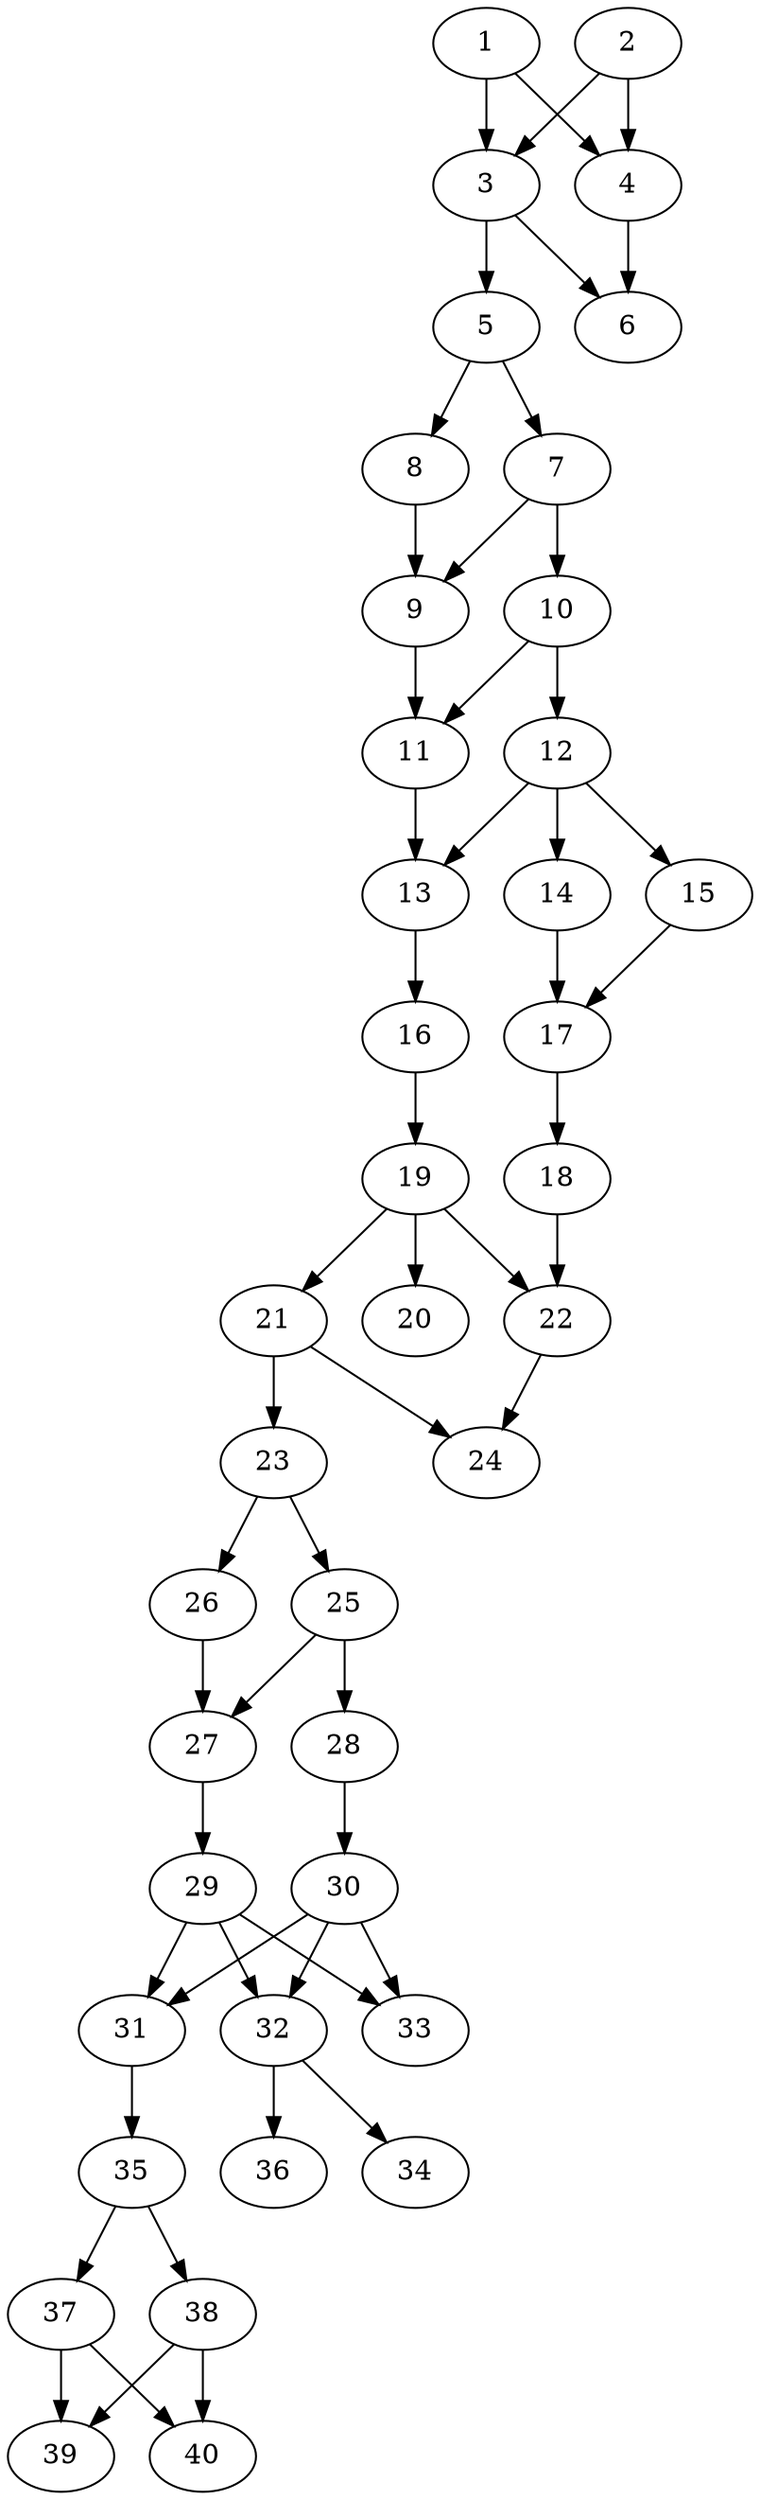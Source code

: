 // DAG automatically generated by daggen at Thu Oct  3 14:06:49 2019
// ./daggen --dot -n 40 --ccr 0.5 --fat 0.3 --regular 0.9 --density 0.7 --mindata 5242880 --maxdata 52428800 
digraph G {
  1 [size="23529472", alpha="0.02", expect_size="11764736"] 
  1 -> 3 [size ="11764736"]
  1 -> 4 [size ="11764736"]
  2 [size="85876736", alpha="0.08", expect_size="42938368"] 
  2 -> 3 [size ="42938368"]
  2 -> 4 [size ="42938368"]
  3 [size="61081600", alpha="0.11", expect_size="30540800"] 
  3 -> 5 [size ="30540800"]
  3 -> 6 [size ="30540800"]
  4 [size="55556096", alpha="0.15", expect_size="27778048"] 
  4 -> 6 [size ="27778048"]
  5 [size="31215616", alpha="0.02", expect_size="15607808"] 
  5 -> 7 [size ="15607808"]
  5 -> 8 [size ="15607808"]
  6 [size="39815168", alpha="0.09", expect_size="19907584"] 
  7 [size="73889792", alpha="0.17", expect_size="36944896"] 
  7 -> 9 [size ="36944896"]
  7 -> 10 [size ="36944896"]
  8 [size="98408448", alpha="0.06", expect_size="49204224"] 
  8 -> 9 [size ="49204224"]
  9 [size="37623808", alpha="0.08", expect_size="18811904"] 
  9 -> 11 [size ="18811904"]
  10 [size="91514880", alpha="0.13", expect_size="45757440"] 
  10 -> 11 [size ="45757440"]
  10 -> 12 [size ="45757440"]
  11 [size="67147776", alpha="0.00", expect_size="33573888"] 
  11 -> 13 [size ="33573888"]
  12 [size="77512704", alpha="0.16", expect_size="38756352"] 
  12 -> 13 [size ="38756352"]
  12 -> 14 [size ="38756352"]
  12 -> 15 [size ="38756352"]
  13 [size="23207936", alpha="0.16", expect_size="11603968"] 
  13 -> 16 [size ="11603968"]
  14 [size="76572672", alpha="0.15", expect_size="38286336"] 
  14 -> 17 [size ="38286336"]
  15 [size="52203520", alpha="0.01", expect_size="26101760"] 
  15 -> 17 [size ="26101760"]
  16 [size="63832064", alpha="0.10", expect_size="31916032"] 
  16 -> 19 [size ="31916032"]
  17 [size="12654592", alpha="0.12", expect_size="6327296"] 
  17 -> 18 [size ="6327296"]
  18 [size="93210624", alpha="0.12", expect_size="46605312"] 
  18 -> 22 [size ="46605312"]
  19 [size="25217024", alpha="0.20", expect_size="12608512"] 
  19 -> 20 [size ="12608512"]
  19 -> 21 [size ="12608512"]
  19 -> 22 [size ="12608512"]
  20 [size="64761856", alpha="0.18", expect_size="32380928"] 
  21 [size="30476288", alpha="0.19", expect_size="15238144"] 
  21 -> 23 [size ="15238144"]
  21 -> 24 [size ="15238144"]
  22 [size="31158272", alpha="0.16", expect_size="15579136"] 
  22 -> 24 [size ="15579136"]
  23 [size="104310784", alpha="0.03", expect_size="52155392"] 
  23 -> 25 [size ="52155392"]
  23 -> 26 [size ="52155392"]
  24 [size="84537344", alpha="0.01", expect_size="42268672"] 
  25 [size="61470720", alpha="0.02", expect_size="30735360"] 
  25 -> 27 [size ="30735360"]
  25 -> 28 [size ="30735360"]
  26 [size="65441792", alpha="0.10", expect_size="32720896"] 
  26 -> 27 [size ="32720896"]
  27 [size="20525056", alpha="0.11", expect_size="10262528"] 
  27 -> 29 [size ="10262528"]
  28 [size="76613632", alpha="0.11", expect_size="38306816"] 
  28 -> 30 [size ="38306816"]
  29 [size="40208384", alpha="0.17", expect_size="20104192"] 
  29 -> 31 [size ="20104192"]
  29 -> 32 [size ="20104192"]
  29 -> 33 [size ="20104192"]
  30 [size="38711296", alpha="0.20", expect_size="19355648"] 
  30 -> 31 [size ="19355648"]
  30 -> 32 [size ="19355648"]
  30 -> 33 [size ="19355648"]
  31 [size="28669952", alpha="0.14", expect_size="14334976"] 
  31 -> 35 [size ="14334976"]
  32 [size="23132160", alpha="0.03", expect_size="11566080"] 
  32 -> 34 [size ="11566080"]
  32 -> 36 [size ="11566080"]
  33 [size="97488896", alpha="0.15", expect_size="48744448"] 
  34 [size="19222528", alpha="0.01", expect_size="9611264"] 
  35 [size="22145024", alpha="0.15", expect_size="11072512"] 
  35 -> 37 [size ="11072512"]
  35 -> 38 [size ="11072512"]
  36 [size="32620544", alpha="0.01", expect_size="16310272"] 
  37 [size="79976448", alpha="0.08", expect_size="39988224"] 
  37 -> 39 [size ="39988224"]
  37 -> 40 [size ="39988224"]
  38 [size="38873088", alpha="0.12", expect_size="19436544"] 
  38 -> 39 [size ="19436544"]
  38 -> 40 [size ="19436544"]
  39 [size="91611136", alpha="0.19", expect_size="45805568"] 
  40 [size="76580864", alpha="0.17", expect_size="38290432"] 
}

